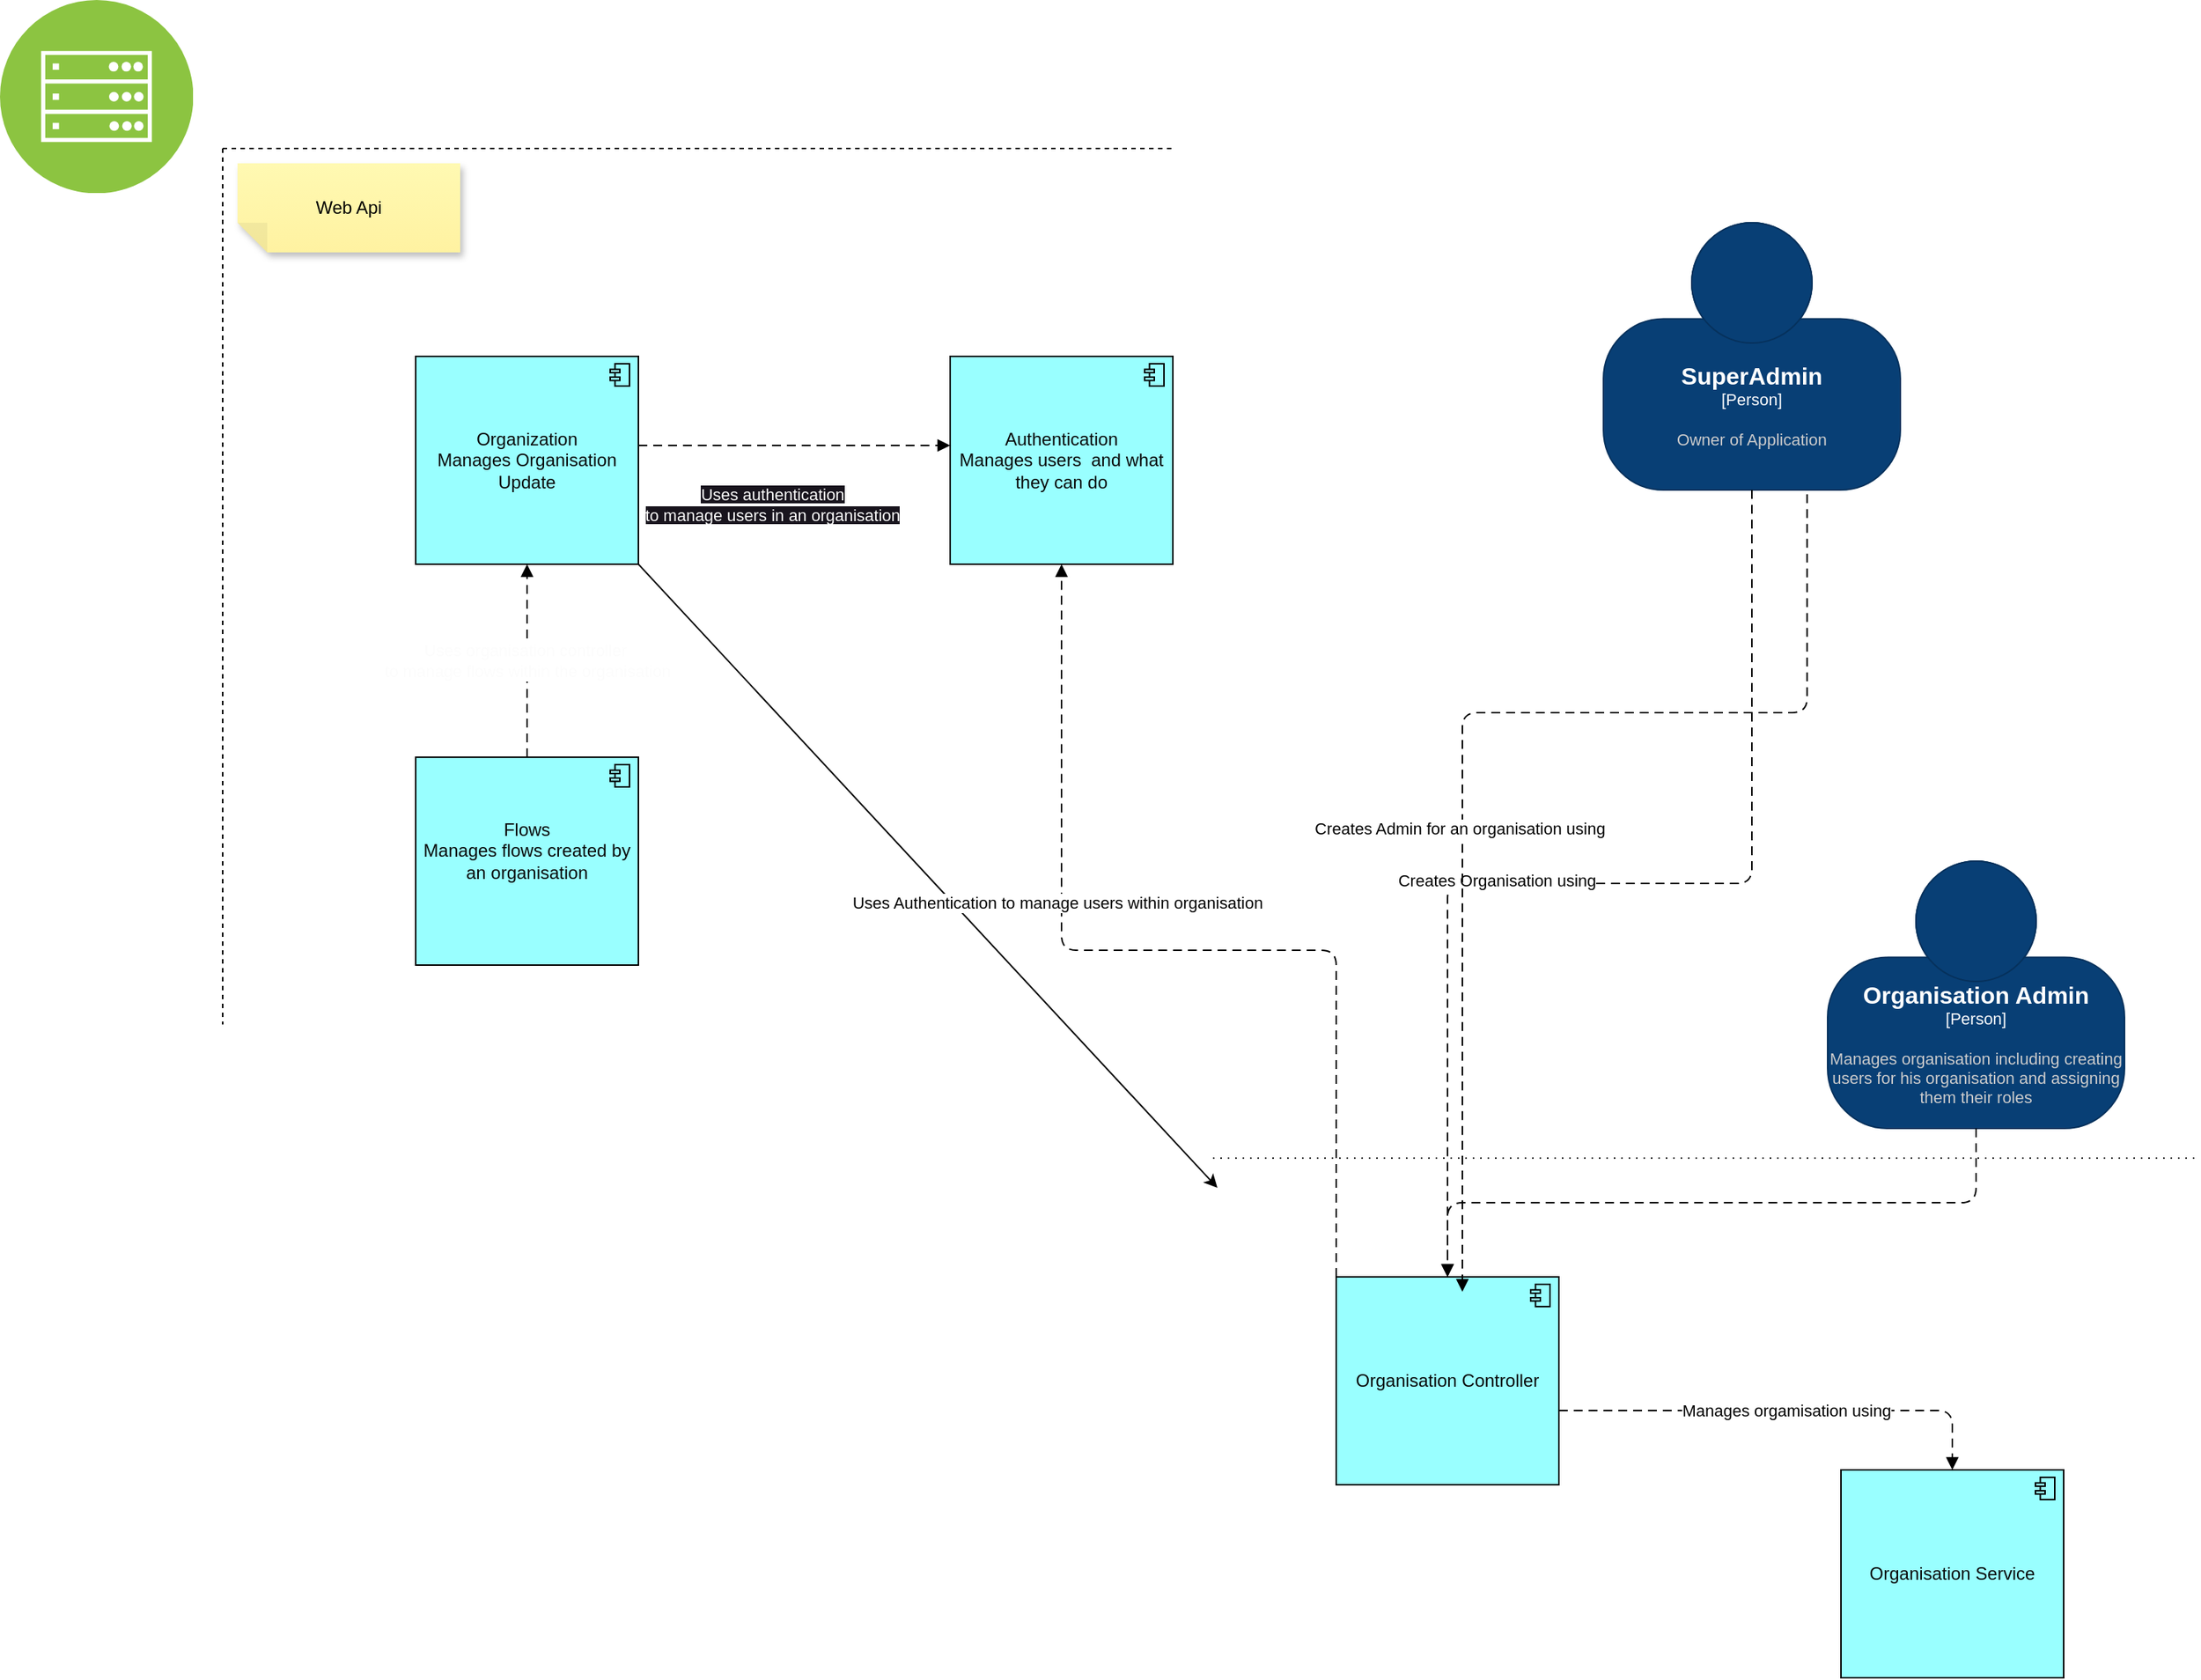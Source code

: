 <mxfile>
    <diagram id="1az6JoKK8LqVlP-YnLmz" name="Page-1">
        <mxGraphModel dx="853" dy="743" grid="1" gridSize="10" guides="1" tooltips="1" connect="1" arrows="1" fold="1" page="1" pageScale="1" pageWidth="827" pageHeight="1169" math="0" shadow="0">
            <root>
                <mxCell id="0"/>
                <mxCell id="1" parent="0"/>
                <mxCell id="2" value="" style="aspect=fixed;perimeter=ellipsePerimeter;html=1;align=center;shadow=0;dashed=0;fontColor=#4277BB;labelBackgroundColor=#ffffff;fontSize=12;spacingTop=3;image;image=img/lib/ibm/infrastructure/mobile_backend.svg;" parent="1" vertex="1">
                    <mxGeometry x="10" y="20" width="130" height="130" as="geometry"/>
                </mxCell>
                <mxCell id="7" value="&lt;font color=&quot;#0a0a0a&quot;&gt;Organization&lt;br&gt;Manages Organisation Update&lt;br&gt;&lt;/font&gt;" style="html=1;outlineConnect=0;whiteSpace=wrap;fillColor=#99ffff;shape=mxgraph.archimate3.application;appType=comp;archiType=square;" parent="1" vertex="1">
                    <mxGeometry x="290" y="260" width="150" height="140" as="geometry"/>
                </mxCell>
                <mxCell id="8" value="&lt;font color=&quot;#0a0a0a&quot;&gt;Authentication&lt;br&gt;Manages users&amp;nbsp; and what they can do&lt;br&gt;&lt;/font&gt;" style="html=1;outlineConnect=0;whiteSpace=wrap;fillColor=#99ffff;shape=mxgraph.archimate3.application;appType=comp;archiType=square;" parent="1" vertex="1">
                    <mxGeometry x="650" y="260" width="150" height="140" as="geometry"/>
                </mxCell>
                <mxCell id="10" value="&lt;font color=&quot;#0a0a0a&quot;&gt;Flows&lt;br&gt;Manages flows created by an organisation&lt;br&gt;&lt;br&gt;&lt;/font&gt;" style="html=1;outlineConnect=0;whiteSpace=wrap;fillColor=#99ffff;shape=mxgraph.archimate3.application;appType=comp;archiType=square;" parent="1" vertex="1">
                    <mxGeometry x="290" y="530" width="150" height="140" as="geometry"/>
                </mxCell>
                <mxCell id="11" value="Uses organisation controller&amp;nbsp;&lt;br&gt;to manage flows within the organisation" style="edgeStyle=elbowEdgeStyle;html=1;endArrow=block;dashed=1;elbow=horizontal;endFill=1;dashPattern=6 4;fontColor=#fcfcfc;entryX=0.5;entryY=1;entryDx=0;entryDy=0;entryPerimeter=0;" parent="1" source="10" target="7" edge="1">
                    <mxGeometry width="160" relative="1" as="geometry">
                        <mxPoint x="260" y="500" as="sourcePoint"/>
                        <mxPoint x="340" y="440" as="targetPoint"/>
                        <mxPoint as="offset"/>
                    </mxGeometry>
                </mxCell>
                <mxCell id="12" value="&lt;meta charset=&quot;utf-8&quot;&gt;&lt;span style=&quot;color: rgb(252, 252, 252); font-family: Helvetica; font-size: 11px; font-style: normal; font-variant-ligatures: normal; font-variant-caps: normal; font-weight: 400; letter-spacing: normal; orphans: 2; text-align: center; text-indent: 0px; text-transform: none; widows: 2; word-spacing: 0px; -webkit-text-stroke-width: 0px; background-color: rgb(24, 20, 29); text-decoration-thickness: initial; text-decoration-style: initial; text-decoration-color: initial; float: none; display: inline !important;&quot;&gt;Uses authentication&lt;/span&gt;&lt;br style=&quot;border-color: rgb(0, 0, 0); color: rgb(252, 252, 252); font-family: Helvetica; font-size: 11px; font-style: normal; font-variant-ligatures: normal; font-variant-caps: normal; font-weight: 400; letter-spacing: normal; orphans: 2; text-align: center; text-indent: 0px; text-transform: none; widows: 2; word-spacing: 0px; -webkit-text-stroke-width: 0px; background-color: rgb(24, 20, 29); text-decoration-thickness: initial; text-decoration-style: initial; text-decoration-color: initial;&quot;&gt;&lt;span style=&quot;color: rgb(252, 252, 252); font-family: Helvetica; font-size: 11px; font-style: normal; font-variant-ligatures: normal; font-variant-caps: normal; font-weight: 400; letter-spacing: normal; orphans: 2; text-align: center; text-indent: 0px; text-transform: none; widows: 2; word-spacing: 0px; -webkit-text-stroke-width: 0px; background-color: rgb(24, 20, 29); text-decoration-thickness: initial; text-decoration-style: initial; text-decoration-color: initial; float: none; display: inline !important;&quot;&gt;to manage users in an organisation&lt;/span&gt;" style="edgeStyle=elbowEdgeStyle;html=1;endArrow=block;dashed=1;elbow=vertical;endFill=1;dashPattern=6 4;fontColor=#fcfcfc;" parent="1" source="7" target="8" edge="1">
                    <mxGeometry x="-0.143" y="-40" width="160" relative="1" as="geometry">
                        <mxPoint x="350" y="340" as="sourcePoint"/>
                        <mxPoint x="510" y="340" as="targetPoint"/>
                        <Array as="points">
                            <mxPoint x="510" y="320"/>
                            <mxPoint x="450" y="280"/>
                        </Array>
                        <mxPoint as="offset"/>
                    </mxGeometry>
                </mxCell>
                <mxCell id="13" value="" style="endArrow=none;dashed=1;html=1;fontColor=#fcfcfc;" parent="1" edge="1">
                    <mxGeometry width="50" height="50" relative="1" as="geometry">
                        <mxPoint x="160" y="120" as="sourcePoint"/>
                        <mxPoint x="800" y="120" as="targetPoint"/>
                    </mxGeometry>
                </mxCell>
                <mxCell id="14" value="" style="endArrow=none;dashed=1;html=1;fontColor=#fcfcfc;" parent="1" edge="1">
                    <mxGeometry width="50" height="50" relative="1" as="geometry">
                        <mxPoint x="160" y="120" as="sourcePoint"/>
                        <mxPoint x="160" y="710" as="targetPoint"/>
                    </mxGeometry>
                </mxCell>
                <mxCell id="17" value="Web Api" style="shape=note;whiteSpace=wrap;html=1;backgroundOutline=1;fontColor=#000000;darkOpacity=0.05;fillColor=#FFF9B2;strokeColor=none;fillStyle=solid;direction=west;gradientDirection=north;gradientColor=#FFF2A1;shadow=1;size=20;pointerEvents=1;" parent="1" vertex="1">
                    <mxGeometry x="170" y="130" width="150" height="60" as="geometry"/>
                </mxCell>
                <mxCell id="18" value="" style="endArrow=classic;html=1;" edge="1" parent="1">
                    <mxGeometry width="50" height="50" relative="1" as="geometry">
                        <mxPoint x="440" y="400" as="sourcePoint"/>
                        <mxPoint x="830" y="820" as="targetPoint"/>
                    </mxGeometry>
                </mxCell>
                <mxCell id="20" value="&lt;font color=&quot;#0a0a0a&quot;&gt;Organisation Controller&lt;br&gt;&lt;/font&gt;" style="html=1;outlineConnect=0;whiteSpace=wrap;fillColor=#99ffff;shape=mxgraph.archimate3.application;appType=comp;archiType=square;" vertex="1" parent="1">
                    <mxGeometry x="910" y="880" width="150" height="140" as="geometry"/>
                </mxCell>
                <object placeholders="1" c4Name="SuperAdmin" c4Type="Person" c4Description="Owner of Application" label="&lt;font style=&quot;font-size: 16px&quot;&gt;&lt;b&gt;%c4Name%&lt;/b&gt;&lt;/font&gt;&lt;div&gt;[%c4Type%]&lt;/div&gt;&lt;br&gt;&lt;div&gt;&lt;font style=&quot;font-size: 11px&quot;&gt;&lt;font color=&quot;#cccccc&quot;&gt;%c4Description%&lt;/font&gt;&lt;/div&gt;" id="23">
                    <mxCell style="html=1;fontSize=11;dashed=0;whiteSpace=wrap;fillColor=#083F75;strokeColor=#06315C;fontColor=#ffffff;shape=mxgraph.c4.person2;align=center;metaEdit=1;points=[[0.5,0,0],[1,0.5,0],[1,0.75,0],[0.75,1,0],[0.5,1,0],[0.25,1,0],[0,0.75,0],[0,0.5,0]];resizable=0;" vertex="1" parent="1">
                        <mxGeometry x="1090" y="170" width="200" height="180" as="geometry"/>
                    </mxCell>
                </object>
                <mxCell id="25" value="" style="edgeStyle=elbowEdgeStyle;html=1;endArrow=block;dashed=1;elbow=vertical;endFill=1;dashPattern=6 4;" edge="1" parent="1" source="23" target="20">
                    <mxGeometry width="160" relative="1" as="geometry">
                        <mxPoint x="1260" y="210" as="sourcePoint"/>
                        <mxPoint x="1420" y="210" as="targetPoint"/>
                    </mxGeometry>
                </mxCell>
                <mxCell id="26" value="Creates Organisation using" style="edgeLabel;html=1;align=center;verticalAlign=middle;resizable=0;points=[];" vertex="1" connectable="0" parent="25">
                    <mxGeometry x="0.19" y="-2" relative="1" as="geometry">
                        <mxPoint as="offset"/>
                    </mxGeometry>
                </mxCell>
                <mxCell id="28" value="" style="edgeStyle=elbowEdgeStyle;html=1;endArrow=block;dashed=1;elbow=vertical;endFill=1;dashPattern=6 4;exitX=0.686;exitY=1.016;exitDx=0;exitDy=0;exitPerimeter=0;" edge="1" parent="1" source="23">
                    <mxGeometry width="160" relative="1" as="geometry">
                        <mxPoint x="1270" y="220" as="sourcePoint"/>
                        <mxPoint x="995" y="890" as="targetPoint"/>
                        <Array as="points">
                            <mxPoint x="1100" y="500"/>
                        </Array>
                    </mxGeometry>
                </mxCell>
                <mxCell id="29" value="Creates Admin for an organisation using" style="edgeLabel;html=1;align=center;verticalAlign=middle;resizable=0;points=[];" vertex="1" connectable="0" parent="28">
                    <mxGeometry x="0.19" y="-2" relative="1" as="geometry">
                        <mxPoint as="offset"/>
                    </mxGeometry>
                </mxCell>
                <object placeholders="1" c4Name="Organisation Admin" c4Type="Person" c4Description="Manages organisation including creating users for his organisation and assigning them their roles" label="&lt;font style=&quot;font-size: 16px&quot;&gt;&lt;b&gt;%c4Name%&lt;/b&gt;&lt;/font&gt;&lt;div&gt;[%c4Type%]&lt;/div&gt;&lt;br&gt;&lt;div&gt;&lt;font style=&quot;font-size: 11px&quot;&gt;&lt;font color=&quot;#cccccc&quot;&gt;%c4Description%&lt;/font&gt;&lt;/div&gt;" id="32">
                    <mxCell style="html=1;fontSize=11;dashed=0;whiteSpace=wrap;fillColor=#083F75;strokeColor=#06315C;fontColor=#ffffff;shape=mxgraph.c4.person2;align=center;metaEdit=1;points=[[0.5,0,0],[1,0.5,0],[1,0.75,0],[0.75,1,0],[0.5,1,0],[0.25,1,0],[0,0.75,0],[0,0.5,0]];resizable=0;" vertex="1" parent="1">
                        <mxGeometry x="1241" y="600" width="200" height="180" as="geometry"/>
                    </mxCell>
                </object>
                <mxCell id="33" value="" style="edgeStyle=elbowEdgeStyle;html=1;endArrow=block;dashed=1;elbow=vertical;endFill=1;dashPattern=6 4;" edge="1" parent="1" source="32" target="20">
                    <mxGeometry width="160" relative="1" as="geometry">
                        <mxPoint x="1120" y="820" as="sourcePoint"/>
                        <mxPoint x="1280" y="820" as="targetPoint"/>
                    </mxGeometry>
                </mxCell>
                <mxCell id="34" value="" style="edgeStyle=elbowEdgeStyle;html=1;endArrow=block;dashed=1;elbow=vertical;endFill=1;dashPattern=6 4;" edge="1" parent="1" target="8">
                    <mxGeometry width="160" relative="1" as="geometry">
                        <mxPoint x="910" y="920" as="sourcePoint"/>
                        <mxPoint x="1070" y="920" as="targetPoint"/>
                    </mxGeometry>
                </mxCell>
                <mxCell id="35" value="Uses Authentication to manage users within organisation" style="edgeLabel;html=1;align=center;verticalAlign=middle;resizable=0;points=[];" vertex="1" connectable="0" parent="34">
                    <mxGeometry x="0.354" y="3" relative="1" as="geometry">
                        <mxPoint as="offset"/>
                    </mxGeometry>
                </mxCell>
                <mxCell id="36" value="" style="edgeStyle=elbowEdgeStyle;html=1;endArrow=none;elbow=vertical;dashed=1;startFill=0;dashPattern=1 4;" edge="1" parent="1">
                    <mxGeometry width="160" relative="1" as="geometry">
                        <mxPoint x="827" y="800" as="sourcePoint"/>
                        <mxPoint x="1490" y="800" as="targetPoint"/>
                    </mxGeometry>
                </mxCell>
                <mxCell id="37" value="&lt;font color=&quot;#0a0a0a&quot;&gt;Organisation Service&lt;br&gt;&lt;/font&gt;" style="html=1;outlineConnect=0;whiteSpace=wrap;fillColor=#99ffff;shape=mxgraph.archimate3.application;appType=comp;archiType=square;" vertex="1" parent="1">
                    <mxGeometry x="1250" y="1010" width="150" height="140" as="geometry"/>
                </mxCell>
                <mxCell id="38" value="Manages orgamisation using" style="edgeStyle=elbowEdgeStyle;html=1;endArrow=block;dashed=1;elbow=vertical;endFill=1;dashPattern=6 4;entryX=0.5;entryY=0;entryDx=0;entryDy=0;entryPerimeter=0;startArrow=none;" edge="1" parent="1" source="20" target="37">
                    <mxGeometry width="160" relative="1" as="geometry">
                        <mxPoint x="1280" y="970" as="sourcePoint"/>
                        <mxPoint x="1250" y="900" as="targetPoint"/>
                        <Array as="points">
                            <mxPoint x="1240" y="970"/>
                        </Array>
                    </mxGeometry>
                </mxCell>
            </root>
        </mxGraphModel>
    </diagram>
</mxfile>